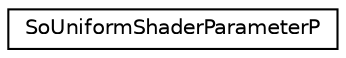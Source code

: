 digraph "Graphical Class Hierarchy"
{
 // LATEX_PDF_SIZE
  edge [fontname="Helvetica",fontsize="10",labelfontname="Helvetica",labelfontsize="10"];
  node [fontname="Helvetica",fontsize="10",shape=record];
  rankdir="LR";
  Node0 [label="SoUniformShaderParameterP",height=0.2,width=0.4,color="black", fillcolor="white", style="filled",URL="$classSoUniformShaderParameterP.html",tooltip=" "];
}
